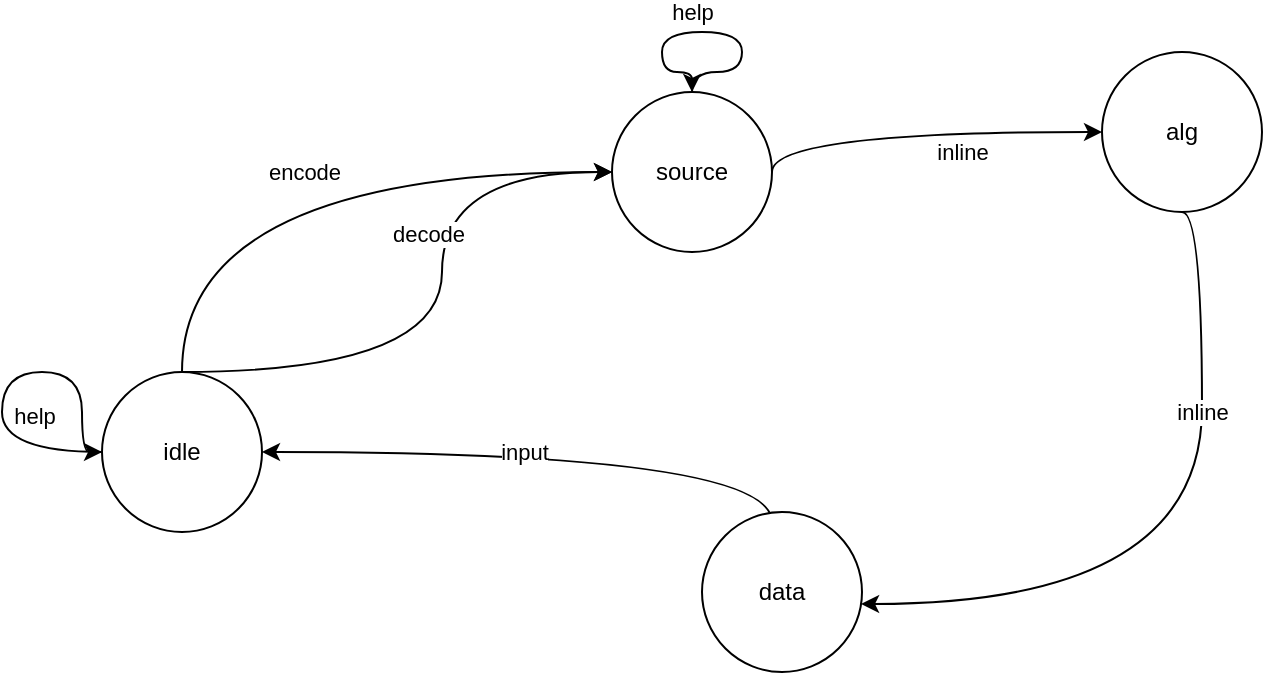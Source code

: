 <mxfile version="14.6.10" type="github"><diagram id="GiY3ebTyNPxL1qhEu1Pu" name="Page-1"><mxGraphModel dx="813" dy="441" grid="1" gridSize="10" guides="1" tooltips="1" connect="1" arrows="1" fold="1" page="1" pageScale="1" pageWidth="850" pageHeight="1100" math="0" shadow="0"><root><mxCell id="0"/><mxCell id="1" parent="0"/><mxCell id="5-YfzYpszT6BwQLFDBnS-1" value="idle" style="ellipse;whiteSpace=wrap;html=1;aspect=fixed;" vertex="1" parent="1"><mxGeometry x="170" y="190" width="80" height="80" as="geometry"/></mxCell><mxCell id="5-YfzYpszT6BwQLFDBnS-3" value="source" style="ellipse;whiteSpace=wrap;html=1;aspect=fixed;" vertex="1" parent="1"><mxGeometry x="425" y="50" width="80" height="80" as="geometry"/></mxCell><mxCell id="5-YfzYpszT6BwQLFDBnS-4" value="" style="curved=1;endArrow=classic;html=1;rounded=0;edgeStyle=orthogonalEdgeStyle;exitX=0.5;exitY=0;exitDx=0;exitDy=0;entryX=0;entryY=0.5;entryDx=0;entryDy=0;" edge="1" parent="1" source="5-YfzYpszT6BwQLFDBnS-1" target="5-YfzYpszT6BwQLFDBnS-3"><mxGeometry width="50" height="50" relative="1" as="geometry"><mxPoint x="240" y="190" as="sourcePoint"/><mxPoint x="290" y="140" as="targetPoint"/><Array as="points"><mxPoint x="210" y="90"/></Array></mxGeometry></mxCell><mxCell id="5-YfzYpszT6BwQLFDBnS-5" value="encode" style="edgeLabel;html=1;align=center;verticalAlign=middle;resizable=0;points=[];" vertex="1" connectable="0" parent="5-YfzYpszT6BwQLFDBnS-4"><mxGeometry x="0.164" y="-16" relative="1" as="geometry"><mxPoint x="-23" y="-16" as="offset"/></mxGeometry></mxCell><mxCell id="5-YfzYpszT6BwQLFDBnS-6" value="" style="curved=1;endArrow=classic;html=1;rounded=0;edgeStyle=orthogonalEdgeStyle;exitX=0.5;exitY=0;exitDx=0;exitDy=0;entryX=0;entryY=0.5;entryDx=0;entryDy=0;" edge="1" parent="1" source="5-YfzYpszT6BwQLFDBnS-1" target="5-YfzYpszT6BwQLFDBnS-3"><mxGeometry width="50" height="50" relative="1" as="geometry"><mxPoint x="210" y="190" as="sourcePoint"/><mxPoint x="425" y="90" as="targetPoint"/><Array as="points"><mxPoint x="340" y="190"/><mxPoint x="340" y="90"/></Array></mxGeometry></mxCell><mxCell id="5-YfzYpszT6BwQLFDBnS-7" value="decode" style="edgeLabel;html=1;align=center;verticalAlign=middle;resizable=0;points=[];" vertex="1" connectable="0" parent="5-YfzYpszT6BwQLFDBnS-6"><mxGeometry x="0.164" y="-16" relative="1" as="geometry"><mxPoint x="-23" y="-16" as="offset"/></mxGeometry></mxCell><mxCell id="5-YfzYpszT6BwQLFDBnS-8" value="" style="curved=1;endArrow=classic;html=1;rounded=0;edgeStyle=orthogonalEdgeStyle;exitX=0.5;exitY=0;exitDx=0;exitDy=0;" edge="1" parent="1" source="5-YfzYpszT6BwQLFDBnS-3"><mxGeometry width="50" height="50" relative="1" as="geometry"><mxPoint x="210" y="190" as="sourcePoint"/><mxPoint x="465" y="50" as="targetPoint"/><Array as="points"><mxPoint x="465" y="40"/><mxPoint x="490" y="40"/><mxPoint x="490" y="20"/><mxPoint x="450" y="20"/><mxPoint x="450" y="40"/><mxPoint x="465" y="40"/></Array></mxGeometry></mxCell><mxCell id="5-YfzYpszT6BwQLFDBnS-9" value="&lt;div&gt;help&lt;/div&gt;" style="edgeLabel;html=1;align=center;verticalAlign=middle;resizable=0;points=[];" vertex="1" connectable="0" parent="5-YfzYpszT6BwQLFDBnS-8"><mxGeometry x="0.164" y="-16" relative="1" as="geometry"><mxPoint x="1" y="6" as="offset"/></mxGeometry></mxCell><mxCell id="5-YfzYpszT6BwQLFDBnS-11" value="" style="curved=1;endArrow=classic;html=1;rounded=0;edgeStyle=orthogonalEdgeStyle;exitX=0;exitY=0.5;exitDx=0;exitDy=0;entryX=1;entryY=0.5;entryDx=0;entryDy=0;" edge="1" parent="1" source="5-YfzYpszT6BwQLFDBnS-20" target="5-YfzYpszT6BwQLFDBnS-1"><mxGeometry width="50" height="50" relative="1" as="geometry"><mxPoint x="210" y="190" as="sourcePoint"/><mxPoint x="425" y="90" as="targetPoint"/><Array as="points"><mxPoint x="505" y="230"/></Array></mxGeometry></mxCell><mxCell id="5-YfzYpszT6BwQLFDBnS-12" value="input" style="edgeLabel;html=1;align=center;verticalAlign=middle;resizable=0;points=[];" vertex="1" connectable="0" parent="5-YfzYpszT6BwQLFDBnS-11"><mxGeometry x="0.164" y="-16" relative="1" as="geometry"><mxPoint x="-20" y="16" as="offset"/></mxGeometry></mxCell><mxCell id="5-YfzYpszT6BwQLFDBnS-15" value="" style="curved=1;endArrow=classic;html=1;rounded=0;edgeStyle=orthogonalEdgeStyle;exitX=0;exitY=0.5;exitDx=0;exitDy=0;entryX=0;entryY=0.5;entryDx=0;entryDy=0;" edge="1" parent="1" source="5-YfzYpszT6BwQLFDBnS-1" target="5-YfzYpszT6BwQLFDBnS-1"><mxGeometry width="50" height="50" relative="1" as="geometry"><mxPoint x="465" y="50" as="sourcePoint"/><mxPoint x="465" y="50" as="targetPoint"/><Array as="points"><mxPoint x="120" y="230"/><mxPoint x="120" y="190"/><mxPoint x="160" y="190"/><mxPoint x="160" y="230"/></Array></mxGeometry></mxCell><mxCell id="5-YfzYpszT6BwQLFDBnS-16" value="&lt;div&gt;help&lt;/div&gt;" style="edgeLabel;html=1;align=center;verticalAlign=middle;resizable=0;points=[];" vertex="1" connectable="0" parent="5-YfzYpszT6BwQLFDBnS-15"><mxGeometry x="0.164" y="-16" relative="1" as="geometry"><mxPoint x="1" y="6" as="offset"/></mxGeometry></mxCell><mxCell id="5-YfzYpszT6BwQLFDBnS-18" value="" style="curved=1;endArrow=classic;html=1;rounded=0;edgeStyle=orthogonalEdgeStyle;" edge="1" parent="1" target="5-YfzYpszT6BwQLFDBnS-20"><mxGeometry width="50" height="50" relative="1" as="geometry"><mxPoint x="710" y="110" as="sourcePoint"/><mxPoint x="250" y="230" as="targetPoint"/><Array as="points"><mxPoint x="720" y="110"/><mxPoint x="720" y="306"/></Array></mxGeometry></mxCell><mxCell id="5-YfzYpszT6BwQLFDBnS-19" value="&lt;div&gt;inline&lt;/div&gt;" style="edgeLabel;html=1;align=center;verticalAlign=middle;resizable=0;points=[];" vertex="1" connectable="0" parent="5-YfzYpszT6BwQLFDBnS-18"><mxGeometry x="0.164" y="-16" relative="1" as="geometry"><mxPoint x="13" y="-80" as="offset"/></mxGeometry></mxCell><mxCell id="5-YfzYpszT6BwQLFDBnS-20" value="data" style="ellipse;whiteSpace=wrap;html=1;aspect=fixed;" vertex="1" parent="1"><mxGeometry x="470" y="260" width="80" height="80" as="geometry"/></mxCell><mxCell id="5-YfzYpszT6BwQLFDBnS-21" value="alg" style="ellipse;whiteSpace=wrap;html=1;aspect=fixed;" vertex="1" parent="1"><mxGeometry x="670" y="30" width="80" height="80" as="geometry"/></mxCell><mxCell id="5-YfzYpszT6BwQLFDBnS-24" value="" style="curved=1;endArrow=classic;html=1;rounded=0;edgeStyle=orthogonalEdgeStyle;exitX=1;exitY=0.5;exitDx=0;exitDy=0;entryX=0;entryY=0.5;entryDx=0;entryDy=0;" edge="1" parent="1" source="5-YfzYpszT6BwQLFDBnS-3" target="5-YfzYpszT6BwQLFDBnS-21"><mxGeometry width="50" height="50" relative="1" as="geometry"><mxPoint x="590" y="120" as="sourcePoint"/><mxPoint x="570" y="190" as="targetPoint"/><Array as="points"><mxPoint x="505" y="70"/></Array></mxGeometry></mxCell><mxCell id="5-YfzYpszT6BwQLFDBnS-25" value="inline" style="edgeLabel;html=1;align=center;verticalAlign=middle;resizable=0;points=[];" vertex="1" connectable="0" parent="5-YfzYpszT6BwQLFDBnS-24"><mxGeometry x="0.164" y="-16" relative="1" as="geometry"><mxPoint x="7" y="-6" as="offset"/></mxGeometry></mxCell></root></mxGraphModel></diagram></mxfile>